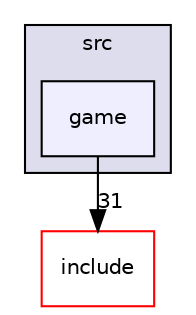 digraph "/Users/runner/work/chess/chess/src/game" {
  bgcolor=transparent;
  compound=true
  node [ fontsize="10", fontname="Helvetica"];
  edge [ labelfontsize="10", labelfontname="Helvetica"];
  subgraph clusterdir_68267d1309a1af8e8297ef4c3efbcdba {
    graph [ bgcolor="#ddddee", pencolor="black", label="src" fontname="Helvetica", fontsize="10", URL="dir_68267d1309a1af8e8297ef4c3efbcdba.html"]
  dir_1699be727a800b1d059c6f7f2b91d2ee [shape=box, label="game", style="filled", fillcolor="#eeeeff", pencolor="black", URL="dir_1699be727a800b1d059c6f7f2b91d2ee.html"];
  }
  dir_d44c64559bbebec7f509842c48db8b23 [shape=box label="include" color="red" URL="dir_d44c64559bbebec7f509842c48db8b23.html"];
  dir_1699be727a800b1d059c6f7f2b91d2ee->dir_d44c64559bbebec7f509842c48db8b23 [headlabel="31", labeldistance=1.5 headhref="dir_000007_000000.html"];
}
